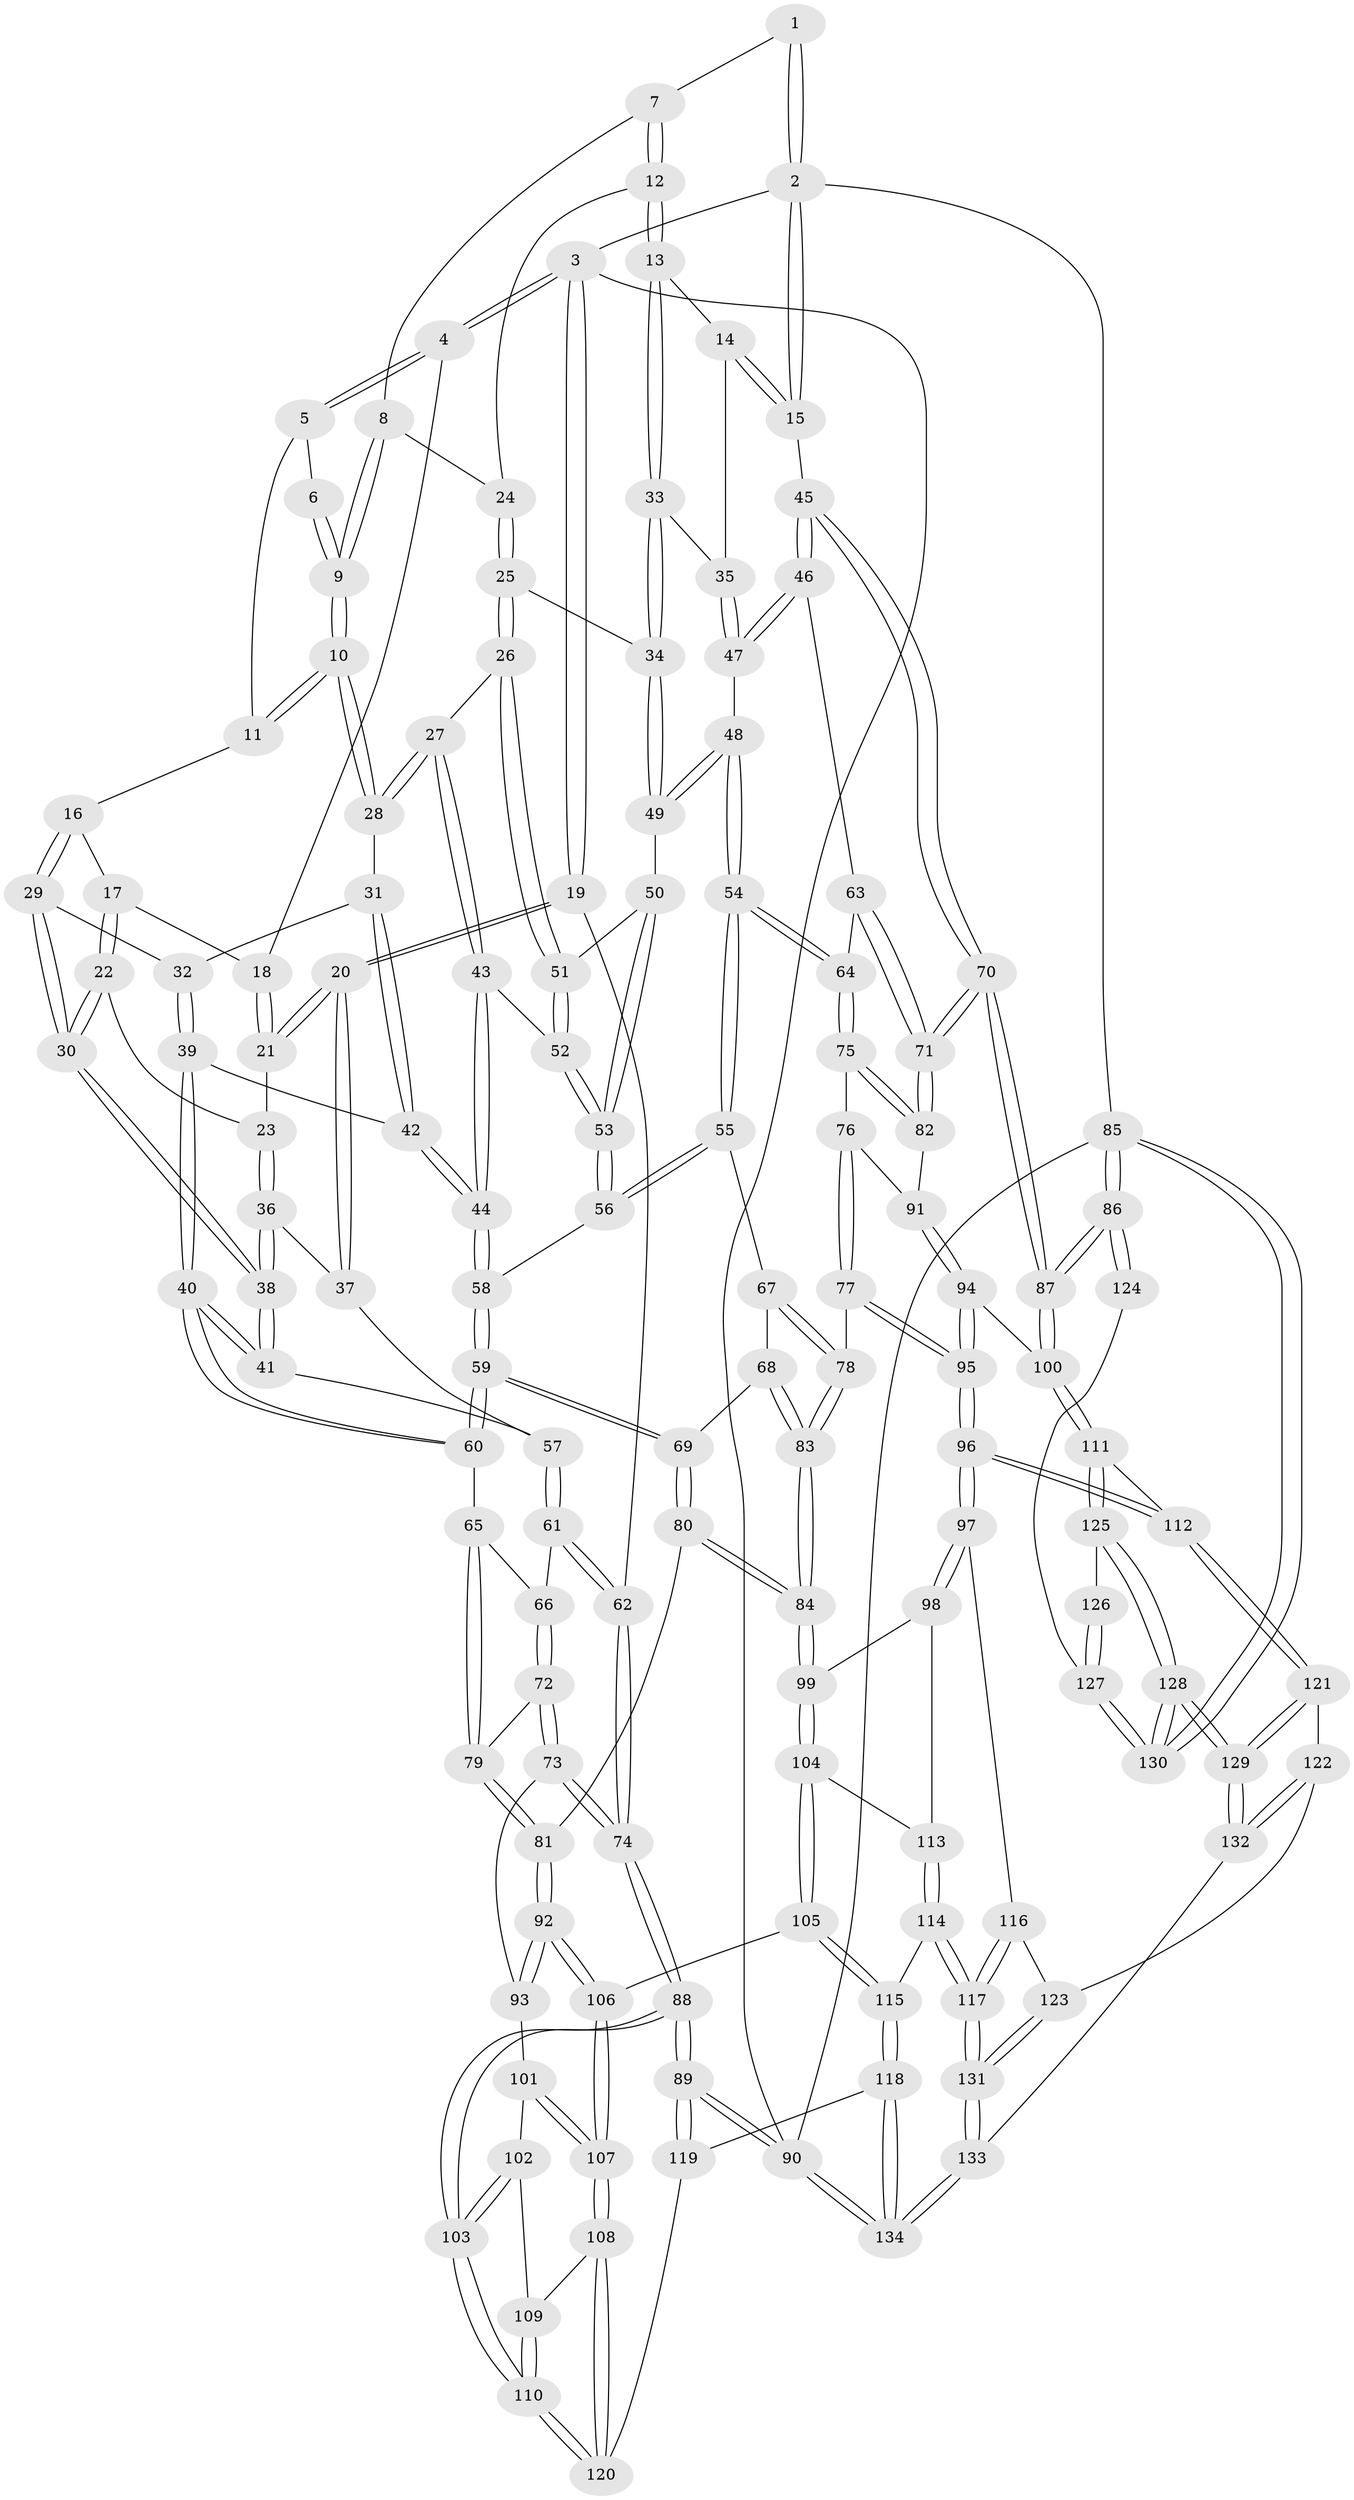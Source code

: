 // coarse degree distribution, {4: 0.45569620253164556, 6: 0.10126582278481013, 5: 0.3291139240506329, 3: 0.10126582278481013, 2: 0.012658227848101266}
// Generated by graph-tools (version 1.1) at 2025/52/02/27/25 19:52:42]
// undirected, 134 vertices, 332 edges
graph export_dot {
graph [start="1"]
  node [color=gray90,style=filled];
  1 [pos="+0.6760474148940382+0"];
  2 [pos="+1+0"];
  3 [pos="+0+0"];
  4 [pos="+0.3062805143109651+0"];
  5 [pos="+0.4477028905033556+0"];
  6 [pos="+0.5963742905486751+0"];
  7 [pos="+0.6846881855968225+0"];
  8 [pos="+0.6283083073989654+0.07692933759010126"];
  9 [pos="+0.5688284910155219+0.10270752585020869"];
  10 [pos="+0.5676493442422664+0.103807533714458"];
  11 [pos="+0.5059416348123107+0.015470627074209806"];
  12 [pos="+0.7696939447879738+0.08492539693340327"];
  13 [pos="+0.8051112300294598+0.09788877751643013"];
  14 [pos="+0.8993018201996128+0.050851650257480174"];
  15 [pos="+1+0"];
  16 [pos="+0.397499087513314+0.06790210611182208"];
  17 [pos="+0.3686947687923433+0.04180751924979076"];
  18 [pos="+0.30458958257809743+0"];
  19 [pos="+0+0.08103169038689252"];
  20 [pos="+0+0.11557208784651718"];
  21 [pos="+0.20749897840252568+0.07296097348727709"];
  22 [pos="+0.3104444752687749+0.1465714652743403"];
  23 [pos="+0.22618687232527127+0.13775168926566247"];
  24 [pos="+0.6955642600669066+0.09604437309152958"];
  25 [pos="+0.6778871558000791+0.20596091380487735"];
  26 [pos="+0.6688311120464716+0.2098407777206249"];
  27 [pos="+0.5634281417358469+0.1578002511615045"];
  28 [pos="+0.5493524789013311+0.1408261028373396"];
  29 [pos="+0.46296849453866595+0.1510119168793562"];
  30 [pos="+0.3448860550736434+0.2106549292177629"];
  31 [pos="+0.48422440140498874+0.15410230347799195"];
  32 [pos="+0.4695815511808002+0.15348534981109457"];
  33 [pos="+0.7738567127404171+0.19340265634199952"];
  34 [pos="+0.7723579497414355+0.19562226062375018"];
  35 [pos="+0.8900941140206383+0.22401057678610548"];
  36 [pos="+0.20432474166778908+0.21582802229561115"];
  37 [pos="+0.12067984311459322+0.24458639784801778"];
  38 [pos="+0.3097245503801188+0.28075078964710243"];
  39 [pos="+0.42332893492355256+0.3006476847957183"];
  40 [pos="+0.3417349961149328+0.36711878903805356"];
  41 [pos="+0.3273828660182156+0.34047984181034585"];
  42 [pos="+0.5013357182304852+0.29437529521412886"];
  43 [pos="+0.5691496167019471+0.3080194508026823"];
  44 [pos="+0.5444924438641671+0.322583876054051"];
  45 [pos="+1+0.34621475882895697"];
  46 [pos="+0.9403850307140174+0.3262013754499947"];
  47 [pos="+0.9389283739983995+0.3253723961189438"];
  48 [pos="+0.8271844022508296+0.3076032265125986"];
  49 [pos="+0.7881049248563934+0.2732278796142361"];
  50 [pos="+0.7399957894395187+0.29701927324391"];
  51 [pos="+0.6669532918313229+0.24142323687083808"];
  52 [pos="+0.636550560780756+0.3188347345266305"];
  53 [pos="+0.6795845302558927+0.37431608476837025"];
  54 [pos="+0.7244963085453932+0.4448857450722408"];
  55 [pos="+0.7013640082364719+0.43807199698803634"];
  56 [pos="+0.6808137385358202+0.37963149125952395"];
  57 [pos="+0.1370020942104326+0.3189260918181995"];
  58 [pos="+0.5214901561868924+0.3846111376872565"];
  59 [pos="+0.4860287797085805+0.45039392422768887"];
  60 [pos="+0.3443731138912391+0.3990862631185738"];
  61 [pos="+0.12222111175263334+0.42527521318262224"];
  62 [pos="+0+0.46243169886821883"];
  63 [pos="+0.8306681853248097+0.45460807086559535"];
  64 [pos="+0.7484102176136171+0.46257849950387114"];
  65 [pos="+0.31121915339946976+0.43466979999398847"];
  66 [pos="+0.15850634542617476+0.44735993526282025"];
  67 [pos="+0.6792170548470433+0.4516118637987031"];
  68 [pos="+0.5431915903428117+0.48126292990636715"];
  69 [pos="+0.5011340617641088+0.4703820906187206"];
  70 [pos="+1+0.6524350032529356"];
  71 [pos="+1+0.6231008122079102"];
  72 [pos="+0.15515305458050416+0.5744647114000454"];
  73 [pos="+0.0802194463472139+0.6388089416536048"];
  74 [pos="+0+0.6080081202915203"];
  75 [pos="+0.7551450119124355+0.4969532925327903"];
  76 [pos="+0.7460036972274443+0.6372424147261698"];
  77 [pos="+0.6437574236302153+0.648058479697957"];
  78 [pos="+0.6379583272665278+0.6466491831103368"];
  79 [pos="+0.3083310031522842+0.6155585392254032"];
  80 [pos="+0.4465427404722459+0.6383789330744527"];
  81 [pos="+0.32290593694664727+0.6451439554096525"];
  82 [pos="+0.9275961568777582+0.6217959271335413"];
  83 [pos="+0.6268943503085097+0.647691833325767"];
  84 [pos="+0.530032710390225+0.7058920634510704"];
  85 [pos="+1+1"];
  86 [pos="+1+0.7974208218631043"];
  87 [pos="+1+0.7235564422861677"];
  88 [pos="+0+1"];
  89 [pos="+0+1"];
  90 [pos="+0+1"];
  91 [pos="+0.7627145794529488+0.6473247371764861"];
  92 [pos="+0.29636285870304163+0.7025374668899269"];
  93 [pos="+0.11619427578359039+0.6821076341980553"];
  94 [pos="+0.768228010027884+0.6921827887693479"];
  95 [pos="+0.7029147172185077+0.8085831821436186"];
  96 [pos="+0.7006094137201512+0.8448734571416114"];
  97 [pos="+0.6313112342579441+0.8473618832602778"];
  98 [pos="+0.5330291908056412+0.7556514871121587"];
  99 [pos="+0.5288762203089485+0.7400734427221677"];
  100 [pos="+0.8357817653635234+0.7854334806225165"];
  101 [pos="+0.11984382066610555+0.7344812119996043"];
  102 [pos="+0.10947611431562146+0.7628633970246411"];
  103 [pos="+0+1"];
  104 [pos="+0.36401107346317435+0.7966954164321469"];
  105 [pos="+0.3007108283041484+0.8103542888531798"];
  106 [pos="+0.2937600973222173+0.8059830369606484"];
  107 [pos="+0.27469611217642653+0.8165264747675747"];
  108 [pos="+0.2714308561394314+0.8192704168591153"];
  109 [pos="+0.15785338990564834+0.8164271722564775"];
  110 [pos="+0.030714967442623975+0.914306159673877"];
  111 [pos="+0.7514445467040045+0.8690419733251492"];
  112 [pos="+0.732485123109276+0.8653085937487646"];
  113 [pos="+0.48878170761217493+0.832685430674951"];
  114 [pos="+0.4518686316895291+0.9252150708336967"];
  115 [pos="+0.3678577169460787+0.891998385589281"];
  116 [pos="+0.6262955814766403+0.8551027595583295"];
  117 [pos="+0.469196364770527+0.9506110770250049"];
  118 [pos="+0.28627124727000236+1"];
  119 [pos="+0.22724820551221936+0.9290306237018172"];
  120 [pos="+0.2483851792474014+0.8549036916384591"];
  121 [pos="+0.6887092338151213+0.9580093207960897"];
  122 [pos="+0.6235826564513912+0.969435015478605"];
  123 [pos="+0.609743628675415+0.954453600946076"];
  124 [pos="+0.918692816121011+0.8849530744384816"];
  125 [pos="+0.7701079496756621+0.8896766943422179"];
  126 [pos="+0.8224676349392974+0.9065528710941484"];
  127 [pos="+0.8631731204946085+0.9753921906517722"];
  128 [pos="+0.7887630498539906+1"];
  129 [pos="+0.7397463688249838+1"];
  130 [pos="+1+1"];
  131 [pos="+0.4799901292279864+0.9912703878384086"];
  132 [pos="+0.6627840687484069+1"];
  133 [pos="+0.4674972574630781+1"];
  134 [pos="+0.29245118706620227+1"];
  1 -- 2;
  1 -- 2;
  1 -- 7;
  2 -- 3;
  2 -- 15;
  2 -- 15;
  2 -- 85;
  3 -- 4;
  3 -- 4;
  3 -- 19;
  3 -- 19;
  3 -- 90;
  4 -- 5;
  4 -- 5;
  4 -- 18;
  5 -- 6;
  5 -- 11;
  6 -- 9;
  6 -- 9;
  7 -- 8;
  7 -- 12;
  7 -- 12;
  8 -- 9;
  8 -- 9;
  8 -- 24;
  9 -- 10;
  9 -- 10;
  10 -- 11;
  10 -- 11;
  10 -- 28;
  10 -- 28;
  11 -- 16;
  12 -- 13;
  12 -- 13;
  12 -- 24;
  13 -- 14;
  13 -- 33;
  13 -- 33;
  14 -- 15;
  14 -- 15;
  14 -- 35;
  15 -- 45;
  16 -- 17;
  16 -- 29;
  16 -- 29;
  17 -- 18;
  17 -- 22;
  17 -- 22;
  18 -- 21;
  18 -- 21;
  19 -- 20;
  19 -- 20;
  19 -- 62;
  20 -- 21;
  20 -- 21;
  20 -- 37;
  20 -- 37;
  21 -- 23;
  22 -- 23;
  22 -- 30;
  22 -- 30;
  23 -- 36;
  23 -- 36;
  24 -- 25;
  24 -- 25;
  25 -- 26;
  25 -- 26;
  25 -- 34;
  26 -- 27;
  26 -- 51;
  26 -- 51;
  27 -- 28;
  27 -- 28;
  27 -- 43;
  27 -- 43;
  28 -- 31;
  29 -- 30;
  29 -- 30;
  29 -- 32;
  30 -- 38;
  30 -- 38;
  31 -- 32;
  31 -- 42;
  31 -- 42;
  32 -- 39;
  32 -- 39;
  33 -- 34;
  33 -- 34;
  33 -- 35;
  34 -- 49;
  34 -- 49;
  35 -- 47;
  35 -- 47;
  36 -- 37;
  36 -- 38;
  36 -- 38;
  37 -- 57;
  38 -- 41;
  38 -- 41;
  39 -- 40;
  39 -- 40;
  39 -- 42;
  40 -- 41;
  40 -- 41;
  40 -- 60;
  40 -- 60;
  41 -- 57;
  42 -- 44;
  42 -- 44;
  43 -- 44;
  43 -- 44;
  43 -- 52;
  44 -- 58;
  44 -- 58;
  45 -- 46;
  45 -- 46;
  45 -- 70;
  45 -- 70;
  46 -- 47;
  46 -- 47;
  46 -- 63;
  47 -- 48;
  48 -- 49;
  48 -- 49;
  48 -- 54;
  48 -- 54;
  49 -- 50;
  50 -- 51;
  50 -- 53;
  50 -- 53;
  51 -- 52;
  51 -- 52;
  52 -- 53;
  52 -- 53;
  53 -- 56;
  53 -- 56;
  54 -- 55;
  54 -- 55;
  54 -- 64;
  54 -- 64;
  55 -- 56;
  55 -- 56;
  55 -- 67;
  56 -- 58;
  57 -- 61;
  57 -- 61;
  58 -- 59;
  58 -- 59;
  59 -- 60;
  59 -- 60;
  59 -- 69;
  59 -- 69;
  60 -- 65;
  61 -- 62;
  61 -- 62;
  61 -- 66;
  62 -- 74;
  62 -- 74;
  63 -- 64;
  63 -- 71;
  63 -- 71;
  64 -- 75;
  64 -- 75;
  65 -- 66;
  65 -- 79;
  65 -- 79;
  66 -- 72;
  66 -- 72;
  67 -- 68;
  67 -- 78;
  67 -- 78;
  68 -- 69;
  68 -- 83;
  68 -- 83;
  69 -- 80;
  69 -- 80;
  70 -- 71;
  70 -- 71;
  70 -- 87;
  70 -- 87;
  71 -- 82;
  71 -- 82;
  72 -- 73;
  72 -- 73;
  72 -- 79;
  73 -- 74;
  73 -- 74;
  73 -- 93;
  74 -- 88;
  74 -- 88;
  75 -- 76;
  75 -- 82;
  75 -- 82;
  76 -- 77;
  76 -- 77;
  76 -- 91;
  77 -- 78;
  77 -- 95;
  77 -- 95;
  78 -- 83;
  78 -- 83;
  79 -- 81;
  79 -- 81;
  80 -- 81;
  80 -- 84;
  80 -- 84;
  81 -- 92;
  81 -- 92;
  82 -- 91;
  83 -- 84;
  83 -- 84;
  84 -- 99;
  84 -- 99;
  85 -- 86;
  85 -- 86;
  85 -- 130;
  85 -- 130;
  85 -- 90;
  86 -- 87;
  86 -- 87;
  86 -- 124;
  86 -- 124;
  87 -- 100;
  87 -- 100;
  88 -- 89;
  88 -- 89;
  88 -- 103;
  88 -- 103;
  89 -- 90;
  89 -- 90;
  89 -- 119;
  89 -- 119;
  90 -- 134;
  90 -- 134;
  91 -- 94;
  91 -- 94;
  92 -- 93;
  92 -- 93;
  92 -- 106;
  92 -- 106;
  93 -- 101;
  94 -- 95;
  94 -- 95;
  94 -- 100;
  95 -- 96;
  95 -- 96;
  96 -- 97;
  96 -- 97;
  96 -- 112;
  96 -- 112;
  97 -- 98;
  97 -- 98;
  97 -- 116;
  98 -- 99;
  98 -- 113;
  99 -- 104;
  99 -- 104;
  100 -- 111;
  100 -- 111;
  101 -- 102;
  101 -- 107;
  101 -- 107;
  102 -- 103;
  102 -- 103;
  102 -- 109;
  103 -- 110;
  103 -- 110;
  104 -- 105;
  104 -- 105;
  104 -- 113;
  105 -- 106;
  105 -- 115;
  105 -- 115;
  106 -- 107;
  106 -- 107;
  107 -- 108;
  107 -- 108;
  108 -- 109;
  108 -- 120;
  108 -- 120;
  109 -- 110;
  109 -- 110;
  110 -- 120;
  110 -- 120;
  111 -- 112;
  111 -- 125;
  111 -- 125;
  112 -- 121;
  112 -- 121;
  113 -- 114;
  113 -- 114;
  114 -- 115;
  114 -- 117;
  114 -- 117;
  115 -- 118;
  115 -- 118;
  116 -- 117;
  116 -- 117;
  116 -- 123;
  117 -- 131;
  117 -- 131;
  118 -- 119;
  118 -- 134;
  118 -- 134;
  119 -- 120;
  121 -- 122;
  121 -- 129;
  121 -- 129;
  122 -- 123;
  122 -- 132;
  122 -- 132;
  123 -- 131;
  123 -- 131;
  124 -- 127;
  125 -- 126;
  125 -- 128;
  125 -- 128;
  126 -- 127;
  126 -- 127;
  127 -- 130;
  127 -- 130;
  128 -- 129;
  128 -- 129;
  128 -- 130;
  128 -- 130;
  129 -- 132;
  129 -- 132;
  131 -- 133;
  131 -- 133;
  132 -- 133;
  133 -- 134;
  133 -- 134;
}
